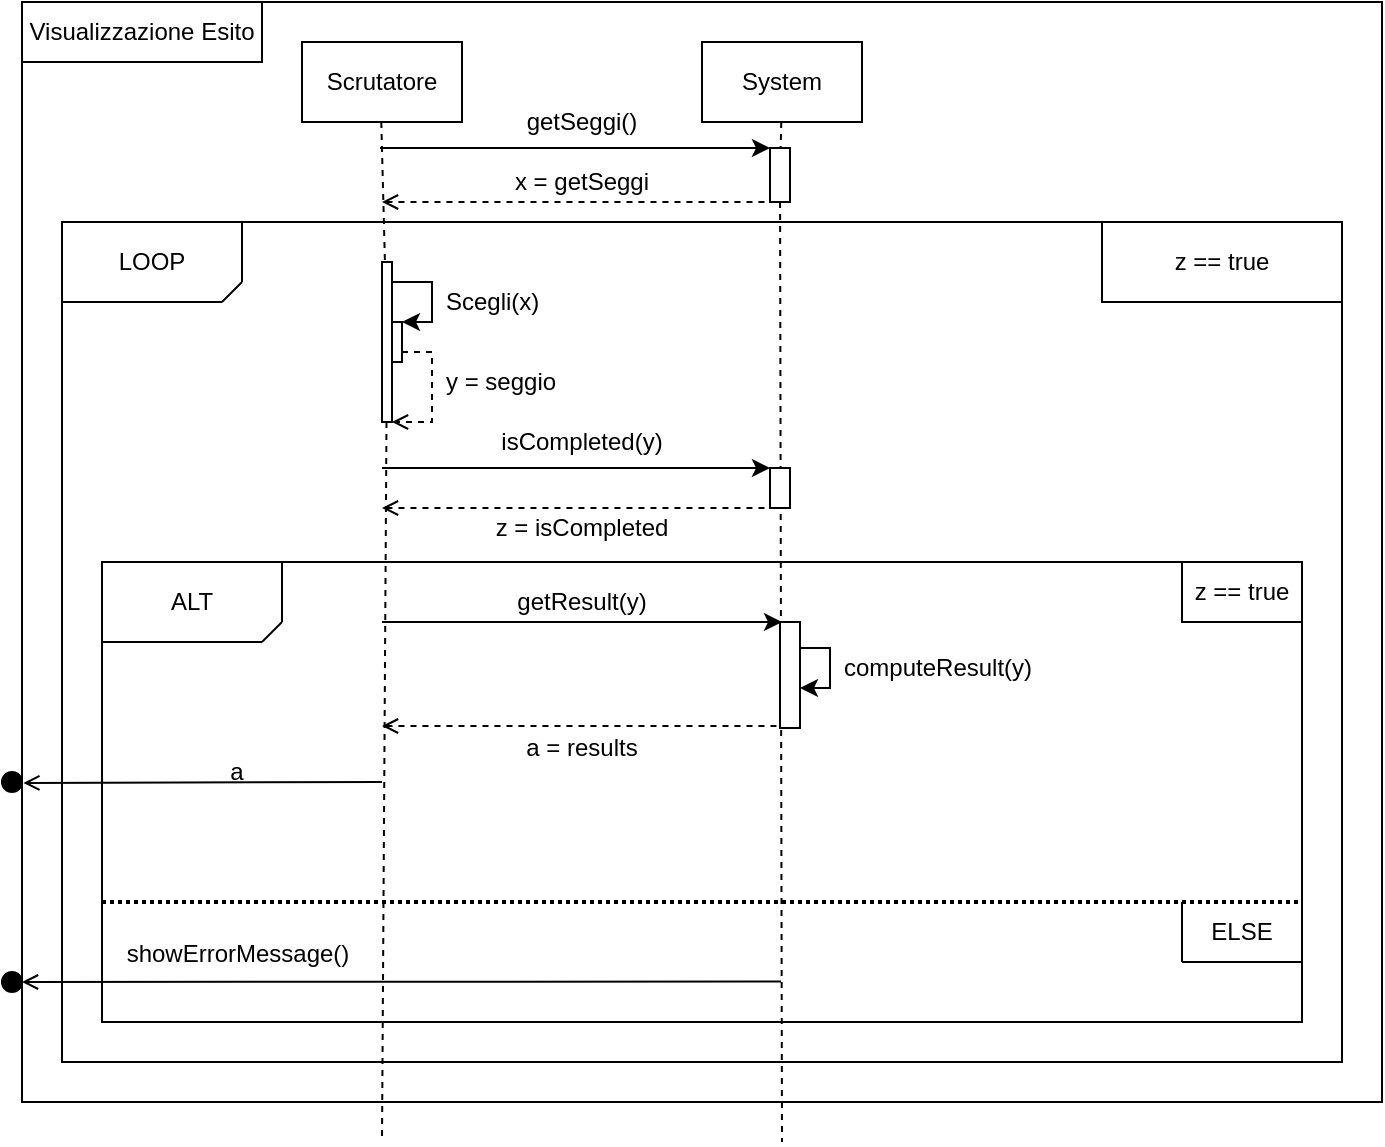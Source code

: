 <mxfile version="15.8.7" type="device"><diagram id="47u_XxegvDLf8y_p0gBd" name="Page-1"><mxGraphModel dx="1740" dy="1414" grid="1" gridSize="10" guides="1" tooltips="1" connect="1" arrows="1" fold="1" page="1" pageScale="1" pageWidth="827" pageHeight="1169" math="0" shadow="0"><root><mxCell id="0"/><mxCell id="1" parent="0"/><mxCell id="IewjuEWXRXOaaLEVKw7T-2" value="S" style="rounded=0;whiteSpace=wrap;html=1;" parent="1" vertex="1"><mxGeometry x="40" y="40" width="680" height="550" as="geometry"/></mxCell><mxCell id="IewjuEWXRXOaaLEVKw7T-16" value="" style="rounded=0;whiteSpace=wrap;html=1;" parent="1" vertex="1"><mxGeometry x="60" y="150" width="640" height="420" as="geometry"/></mxCell><mxCell id="IewjuEWXRXOaaLEVKw7T-46" value="" style="rounded=0;whiteSpace=wrap;html=1;" parent="1" vertex="1"><mxGeometry x="80" y="320" width="600" height="230" as="geometry"/></mxCell><mxCell id="IewjuEWXRXOaaLEVKw7T-44" value="" style="rounded=0;whiteSpace=wrap;html=1;" parent="1" vertex="1"><mxGeometry x="580" y="150" width="120" height="40" as="geometry"/></mxCell><mxCell id="IewjuEWXRXOaaLEVKw7T-3" value="Visualizzazione Esito" style="rounded=0;whiteSpace=wrap;html=1;" parent="1" vertex="1"><mxGeometry x="40" y="40" width="120" height="30" as="geometry"/></mxCell><mxCell id="IewjuEWXRXOaaLEVKw7T-4" value="Scrutatore" style="rounded=0;whiteSpace=wrap;html=1;" parent="1" vertex="1"><mxGeometry x="180" y="60" width="80" height="40" as="geometry"/></mxCell><mxCell id="IewjuEWXRXOaaLEVKw7T-6" value="System" style="rounded=0;whiteSpace=wrap;html=1;" parent="1" vertex="1"><mxGeometry x="380" y="60" width="80" height="40" as="geometry"/></mxCell><mxCell id="IewjuEWXRXOaaLEVKw7T-7" value="" style="endArrow=none;dashed=1;html=1;rounded=0;startArrow=none;" parent="1" edge="1" source="IewjuEWXRXOaaLEVKw7T-29"><mxGeometry width="50" height="50" relative="1" as="geometry"><mxPoint x="219.64" y="100.004" as="sourcePoint"/><mxPoint x="220" y="610" as="targetPoint"/></mxGeometry></mxCell><mxCell id="IewjuEWXRXOaaLEVKw7T-8" value="" style="endArrow=none;dashed=1;html=1;rounded=0;startArrow=none;" parent="1" source="IewjuEWXRXOaaLEVKw7T-12" edge="1"><mxGeometry width="50" height="50" relative="1" as="geometry"><mxPoint x="419.64" y="100.004" as="sourcePoint"/><mxPoint x="420" y="610" as="targetPoint"/></mxGeometry></mxCell><mxCell id="IewjuEWXRXOaaLEVKw7T-9" value="" style="endArrow=classic;html=1;rounded=0;entryX=0;entryY=0;entryDx=0;entryDy=0;" parent="1" edge="1" target="IewjuEWXRXOaaLEVKw7T-12"><mxGeometry width="50" height="50" relative="1" as="geometry"><mxPoint x="219" y="113" as="sourcePoint"/><mxPoint x="419" y="120" as="targetPoint"/></mxGeometry></mxCell><mxCell id="IewjuEWXRXOaaLEVKw7T-11" value="getSeggi()" style="text;html=1;strokeColor=none;fillColor=none;align=center;verticalAlign=middle;whiteSpace=wrap;rounded=0;" parent="1" vertex="1"><mxGeometry x="290" y="90" width="60" height="20" as="geometry"/></mxCell><mxCell id="IewjuEWXRXOaaLEVKw7T-12" value="" style="rounded=0;whiteSpace=wrap;html=1;" parent="1" vertex="1"><mxGeometry x="414" y="113" width="10" height="27" as="geometry"/></mxCell><mxCell id="IewjuEWXRXOaaLEVKw7T-13" value="" style="endArrow=none;dashed=1;html=1;rounded=0;" parent="1" target="IewjuEWXRXOaaLEVKw7T-12" edge="1"><mxGeometry width="50" height="50" relative="1" as="geometry"><mxPoint x="419.64" y="100.004" as="sourcePoint"/><mxPoint x="419.64" y="811.429" as="targetPoint"/></mxGeometry></mxCell><mxCell id="IewjuEWXRXOaaLEVKw7T-14" value="" style="endArrow=none;html=1;rounded=0;dashed=1;startArrow=open;startFill=0;endFill=0;" parent="1" edge="1"><mxGeometry width="50" height="50" relative="1" as="geometry"><mxPoint x="220" y="140" as="sourcePoint"/><mxPoint x="420" y="140" as="targetPoint"/></mxGeometry></mxCell><mxCell id="IewjuEWXRXOaaLEVKw7T-15" value="x = getSeggi" style="text;html=1;strokeColor=none;fillColor=none;align=center;verticalAlign=middle;whiteSpace=wrap;rounded=0;" parent="1" vertex="1"><mxGeometry x="280" y="120" width="80" height="20" as="geometry"/></mxCell><mxCell id="IewjuEWXRXOaaLEVKw7T-18" value="" style="endArrow=none;html=1;rounded=0;" parent="1" edge="1"><mxGeometry width="50" height="50" relative="1" as="geometry"><mxPoint x="60" y="190" as="sourcePoint"/><mxPoint x="140" y="190" as="targetPoint"/></mxGeometry></mxCell><mxCell id="IewjuEWXRXOaaLEVKw7T-20" value="" style="endArrow=none;html=1;strokeWidth=1;rounded=0;" parent="1" edge="1"><mxGeometry width="50" height="50" relative="1" as="geometry"><mxPoint x="60" y="190" as="sourcePoint"/><mxPoint x="60" y="150" as="targetPoint"/></mxGeometry></mxCell><mxCell id="IewjuEWXRXOaaLEVKw7T-21" value="" style="endArrow=none;html=1;strokeWidth=1;rounded=0;" parent="1" edge="1"><mxGeometry width="50" height="50" relative="1" as="geometry"><mxPoint x="150" y="180" as="sourcePoint"/><mxPoint x="150" y="150" as="targetPoint"/></mxGeometry></mxCell><mxCell id="IewjuEWXRXOaaLEVKw7T-23" value="" style="endArrow=none;html=1;strokeWidth=1;rounded=0;" parent="1" edge="1"><mxGeometry width="50" height="50" relative="1" as="geometry"><mxPoint x="140" y="190" as="sourcePoint"/><mxPoint x="150" y="180" as="targetPoint"/></mxGeometry></mxCell><mxCell id="IewjuEWXRXOaaLEVKw7T-25" value="" style="endArrow=none;html=1;strokeWidth=1;rounded=0;" parent="1" edge="1"><mxGeometry width="50" height="50" relative="1" as="geometry"><mxPoint x="150" y="150" as="sourcePoint"/><mxPoint x="60" y="150" as="targetPoint"/></mxGeometry></mxCell><mxCell id="IewjuEWXRXOaaLEVKw7T-27" value="LOOP" style="text;html=1;strokeColor=none;fillColor=none;align=center;verticalAlign=middle;whiteSpace=wrap;rounded=0;" parent="1" vertex="1"><mxGeometry x="60" y="150" width="90" height="40" as="geometry"/></mxCell><mxCell id="IewjuEWXRXOaaLEVKw7T-30" value="" style="rounded=0;whiteSpace=wrap;html=1;" parent="1" vertex="1"><mxGeometry x="220" y="200" width="10" height="20" as="geometry"/></mxCell><mxCell id="IewjuEWXRXOaaLEVKw7T-33" value="" style="endArrow=classic;html=1;rounded=0;strokeWidth=1;" parent="1" edge="1"><mxGeometry width="50" height="50" relative="1" as="geometry"><mxPoint x="220" y="180" as="sourcePoint"/><mxPoint x="230" y="200" as="targetPoint"/><Array as="points"><mxPoint x="245" y="180"/><mxPoint x="245" y="200"/></Array></mxGeometry></mxCell><mxCell id="IewjuEWXRXOaaLEVKw7T-35" value="Scegli(x)" style="text;html=1;strokeColor=none;fillColor=none;align=left;verticalAlign=middle;whiteSpace=wrap;rounded=0;" parent="1" vertex="1"><mxGeometry x="250" y="180" width="60" height="20" as="geometry"/></mxCell><mxCell id="IewjuEWXRXOaaLEVKw7T-36" value="" style="endArrow=open;html=1;rounded=0;strokeWidth=1;dashed=1;endFill=0;entryX=1;entryY=1;entryDx=0;entryDy=0;exitX=1;exitY=0.75;exitDx=0;exitDy=0;" parent="1" edge="1" target="IewjuEWXRXOaaLEVKw7T-29" source="IewjuEWXRXOaaLEVKw7T-30"><mxGeometry width="50" height="50" relative="1" as="geometry"><mxPoint x="225" y="220" as="sourcePoint"/><mxPoint x="225" y="240" as="targetPoint"/><Array as="points"><mxPoint x="245" y="215"/><mxPoint x="245" y="250"/></Array></mxGeometry></mxCell><mxCell id="IewjuEWXRXOaaLEVKw7T-37" value="y = seggio" style="text;html=1;strokeColor=none;fillColor=none;align=left;verticalAlign=middle;whiteSpace=wrap;rounded=0;" parent="1" vertex="1"><mxGeometry x="250" y="220" width="60" height="20" as="geometry"/></mxCell><mxCell id="IewjuEWXRXOaaLEVKw7T-38" value="" style="endArrow=classic;html=1;rounded=0;entryX=0;entryY=0;entryDx=0;entryDy=0;" parent="1" edge="1" target="IewjuEWXRXOaaLEVKw7T-41"><mxGeometry width="50" height="50" relative="1" as="geometry"><mxPoint x="220" y="273" as="sourcePoint"/><mxPoint x="420" y="270" as="targetPoint"/></mxGeometry></mxCell><mxCell id="IewjuEWXRXOaaLEVKw7T-39" value="isCompleted(y)" style="text;html=1;strokeColor=none;fillColor=none;align=center;verticalAlign=middle;whiteSpace=wrap;rounded=0;" parent="1" vertex="1"><mxGeometry x="290" y="250" width="60" height="20" as="geometry"/></mxCell><mxCell id="IewjuEWXRXOaaLEVKw7T-40" value="" style="endArrow=none;html=1;rounded=0;dashed=1;startArrow=open;startFill=0;endFill=0;entryX=0;entryY=1;entryDx=0;entryDy=0;" parent="1" edge="1" target="IewjuEWXRXOaaLEVKw7T-41"><mxGeometry width="50" height="50" relative="1" as="geometry"><mxPoint x="220" y="293" as="sourcePoint"/><mxPoint x="420" y="300" as="targetPoint"/></mxGeometry></mxCell><mxCell id="IewjuEWXRXOaaLEVKw7T-41" value="" style="rounded=0;whiteSpace=wrap;html=1;" parent="1" vertex="1"><mxGeometry x="414" y="273" width="10" height="20" as="geometry"/></mxCell><mxCell id="IewjuEWXRXOaaLEVKw7T-42" value="z = isCompleted" style="text;html=1;strokeColor=none;fillColor=none;align=center;verticalAlign=middle;whiteSpace=wrap;rounded=0;" parent="1" vertex="1"><mxGeometry x="275" y="293" width="90" height="20" as="geometry"/></mxCell><mxCell id="IewjuEWXRXOaaLEVKw7T-43" value="z == true" style="text;html=1;strokeColor=none;fillColor=none;align=center;verticalAlign=middle;whiteSpace=wrap;rounded=0;" parent="1" vertex="1"><mxGeometry x="580" y="150" width="120" height="40" as="geometry"/></mxCell><mxCell id="IewjuEWXRXOaaLEVKw7T-47" value="" style="endArrow=none;html=1;rounded=0;" parent="1" edge="1"><mxGeometry width="50" height="50" relative="1" as="geometry"><mxPoint x="80" y="360" as="sourcePoint"/><mxPoint x="160" y="360" as="targetPoint"/></mxGeometry></mxCell><mxCell id="IewjuEWXRXOaaLEVKw7T-48" value="" style="endArrow=none;html=1;strokeWidth=1;rounded=0;" parent="1" edge="1"><mxGeometry width="50" height="50" relative="1" as="geometry"><mxPoint x="80" y="360" as="sourcePoint"/><mxPoint x="80" y="320" as="targetPoint"/></mxGeometry></mxCell><mxCell id="IewjuEWXRXOaaLEVKw7T-49" value="" style="endArrow=none;html=1;strokeWidth=1;rounded=0;" parent="1" edge="1"><mxGeometry width="50" height="50" relative="1" as="geometry"><mxPoint x="170" y="350" as="sourcePoint"/><mxPoint x="170" y="320" as="targetPoint"/></mxGeometry></mxCell><mxCell id="IewjuEWXRXOaaLEVKw7T-50" value="" style="endArrow=none;html=1;strokeWidth=1;rounded=0;" parent="1" edge="1"><mxGeometry width="50" height="50" relative="1" as="geometry"><mxPoint x="160" y="360" as="sourcePoint"/><mxPoint x="170" y="350" as="targetPoint"/></mxGeometry></mxCell><mxCell id="IewjuEWXRXOaaLEVKw7T-51" value="" style="endArrow=none;html=1;strokeWidth=1;rounded=0;" parent="1" edge="1"><mxGeometry width="50" height="50" relative="1" as="geometry"><mxPoint x="170" y="320" as="sourcePoint"/><mxPoint x="80" y="320" as="targetPoint"/></mxGeometry></mxCell><mxCell id="IewjuEWXRXOaaLEVKw7T-52" value="ALT" style="text;html=1;strokeColor=none;fillColor=none;align=center;verticalAlign=middle;whiteSpace=wrap;rounded=0;" parent="1" vertex="1"><mxGeometry x="80" y="320" width="90" height="40" as="geometry"/></mxCell><mxCell id="IewjuEWXRXOaaLEVKw7T-55" value="" style="endArrow=classic;html=1;rounded=0;" parent="1" edge="1"><mxGeometry width="50" height="50" relative="1" as="geometry"><mxPoint x="220" y="350" as="sourcePoint"/><mxPoint x="420" y="350" as="targetPoint"/></mxGeometry></mxCell><mxCell id="IewjuEWXRXOaaLEVKw7T-56" value="getResult(y)" style="text;html=1;strokeColor=none;fillColor=none;align=center;verticalAlign=middle;whiteSpace=wrap;rounded=0;" parent="1" vertex="1"><mxGeometry x="290" y="330" width="60" height="20" as="geometry"/></mxCell><mxCell id="IewjuEWXRXOaaLEVKw7T-59" value="" style="endArrow=classic;html=1;rounded=0;strokeWidth=1;" parent="1" edge="1"><mxGeometry width="50" height="50" relative="1" as="geometry"><mxPoint x="424" y="363" as="sourcePoint"/><mxPoint x="429" y="383" as="targetPoint"/><Array as="points"><mxPoint x="444" y="363"/><mxPoint x="444" y="383"/></Array></mxGeometry></mxCell><mxCell id="IewjuEWXRXOaaLEVKw7T-60" value="computeResult(y)" style="text;html=1;strokeColor=none;fillColor=none;align=left;verticalAlign=middle;whiteSpace=wrap;rounded=0;" parent="1" vertex="1"><mxGeometry x="449" y="363" width="60" height="20" as="geometry"/></mxCell><mxCell id="IewjuEWXRXOaaLEVKw7T-62" value="" style="rounded=0;whiteSpace=wrap;html=1;" parent="1" vertex="1"><mxGeometry x="419" y="350" width="10" height="53" as="geometry"/></mxCell><mxCell id="IewjuEWXRXOaaLEVKw7T-64" value="" style="endArrow=none;html=1;rounded=0;dashed=1;startArrow=open;startFill=0;endFill=0;" parent="1" edge="1"><mxGeometry width="50" height="50" relative="1" as="geometry"><mxPoint x="220" y="402" as="sourcePoint"/><mxPoint x="420" y="402" as="targetPoint"/></mxGeometry></mxCell><mxCell id="IewjuEWXRXOaaLEVKw7T-65" value="a = results" style="text;html=1;strokeColor=none;fillColor=none;align=center;verticalAlign=middle;whiteSpace=wrap;rounded=0;" parent="1" vertex="1"><mxGeometry x="290" y="403" width="60" height="20" as="geometry"/></mxCell><mxCell id="IewjuEWXRXOaaLEVKw7T-67" value="" style="ellipse;whiteSpace=wrap;html=1;fillColor=#000000;" parent="1" vertex="1"><mxGeometry x="30" y="425" width="10" height="10" as="geometry"/></mxCell><mxCell id="IewjuEWXRXOaaLEVKw7T-68" value="" style="ellipse;whiteSpace=wrap;html=1;fillColor=#000000;" parent="1" vertex="1"><mxGeometry x="30" y="525" width="10" height="10" as="geometry"/></mxCell><mxCell id="IewjuEWXRXOaaLEVKw7T-69" value="" style="endArrow=none;html=1;rounded=0;startArrow=open;startFill=0;endFill=0;exitX=0.001;exitY=0.71;exitDx=0;exitDy=0;exitPerimeter=0;" parent="1" edge="1" source="IewjuEWXRXOaaLEVKw7T-2"><mxGeometry width="50" height="50" relative="1" as="geometry"><mxPoint x="60" y="430" as="sourcePoint"/><mxPoint x="220" y="430" as="targetPoint"/></mxGeometry></mxCell><mxCell id="IewjuEWXRXOaaLEVKw7T-73" value="" style="endArrow=none;html=1;rounded=0;startArrow=open;startFill=0;endFill=0;exitX=1;exitY=0.5;exitDx=0;exitDy=0;" parent="1" edge="1" source="IewjuEWXRXOaaLEVKw7T-68"><mxGeometry width="50" height="50" relative="1" as="geometry"><mxPoint x="60" y="529.83" as="sourcePoint"/><mxPoint x="419.5" y="529.72" as="targetPoint"/></mxGeometry></mxCell><mxCell id="IewjuEWXRXOaaLEVKw7T-74" value="" style="endArrow=none;dashed=1;html=1;rounded=0;strokeWidth=2;dashPattern=1 1;" parent="1" edge="1"><mxGeometry width="50" height="50" relative="1" as="geometry"><mxPoint x="80" y="490" as="sourcePoint"/><mxPoint x="680" y="490" as="targetPoint"/></mxGeometry></mxCell><mxCell id="IewjuEWXRXOaaLEVKw7T-75" value="a" style="text;html=1;strokeColor=none;fillColor=none;align=center;verticalAlign=middle;whiteSpace=wrap;rounded=0;" parent="1" vertex="1"><mxGeometry x="130" y="415" width="35" height="20" as="geometry"/></mxCell><mxCell id="IewjuEWXRXOaaLEVKw7T-76" value="" style="endArrow=none;html=1;rounded=0;strokeWidth=1;" parent="1" edge="1"><mxGeometry width="50" height="50" relative="1" as="geometry"><mxPoint x="680" y="520" as="sourcePoint"/><mxPoint x="620" y="520" as="targetPoint"/></mxGeometry></mxCell><mxCell id="IewjuEWXRXOaaLEVKw7T-77" value="" style="endArrow=none;html=1;rounded=0;strokeWidth=1;" parent="1" edge="1"><mxGeometry width="50" height="50" relative="1" as="geometry"><mxPoint x="620" y="520" as="sourcePoint"/><mxPoint x="620" y="490" as="targetPoint"/></mxGeometry></mxCell><mxCell id="IewjuEWXRXOaaLEVKw7T-78" value="ELSE" style="text;html=1;strokeColor=none;fillColor=none;align=center;verticalAlign=middle;whiteSpace=wrap;rounded=0;" parent="1" vertex="1"><mxGeometry x="620" y="490" width="60" height="30" as="geometry"/></mxCell><mxCell id="IewjuEWXRXOaaLEVKw7T-80" value="showErrorMessage()" style="text;html=1;strokeColor=none;fillColor=none;align=center;verticalAlign=middle;whiteSpace=wrap;rounded=0;" parent="1" vertex="1"><mxGeometry x="117.5" y="506" width="60" height="19" as="geometry"/></mxCell><mxCell id="IewjuEWXRXOaaLEVKw7T-29" value="" style="rounded=0;whiteSpace=wrap;html=1;" parent="1" vertex="1"><mxGeometry x="220" y="170" width="5" height="80" as="geometry"/></mxCell><mxCell id="E7xMgKW7rSfSuu9mtTUW-8" value="" style="endArrow=none;dashed=1;html=1;rounded=0;" edge="1" parent="1" target="IewjuEWXRXOaaLEVKw7T-29"><mxGeometry width="50" height="50" relative="1" as="geometry"><mxPoint x="219.64" y="100.004" as="sourcePoint"/><mxPoint x="220" y="610" as="targetPoint"/></mxGeometry></mxCell><mxCell id="E7xMgKW7rSfSuu9mtTUW-12" value="z == true" style="rounded=0;whiteSpace=wrap;html=1;labelBorderColor=none;" vertex="1" parent="1"><mxGeometry x="620" y="320" width="60" height="30" as="geometry"/></mxCell></root></mxGraphModel></diagram></mxfile>